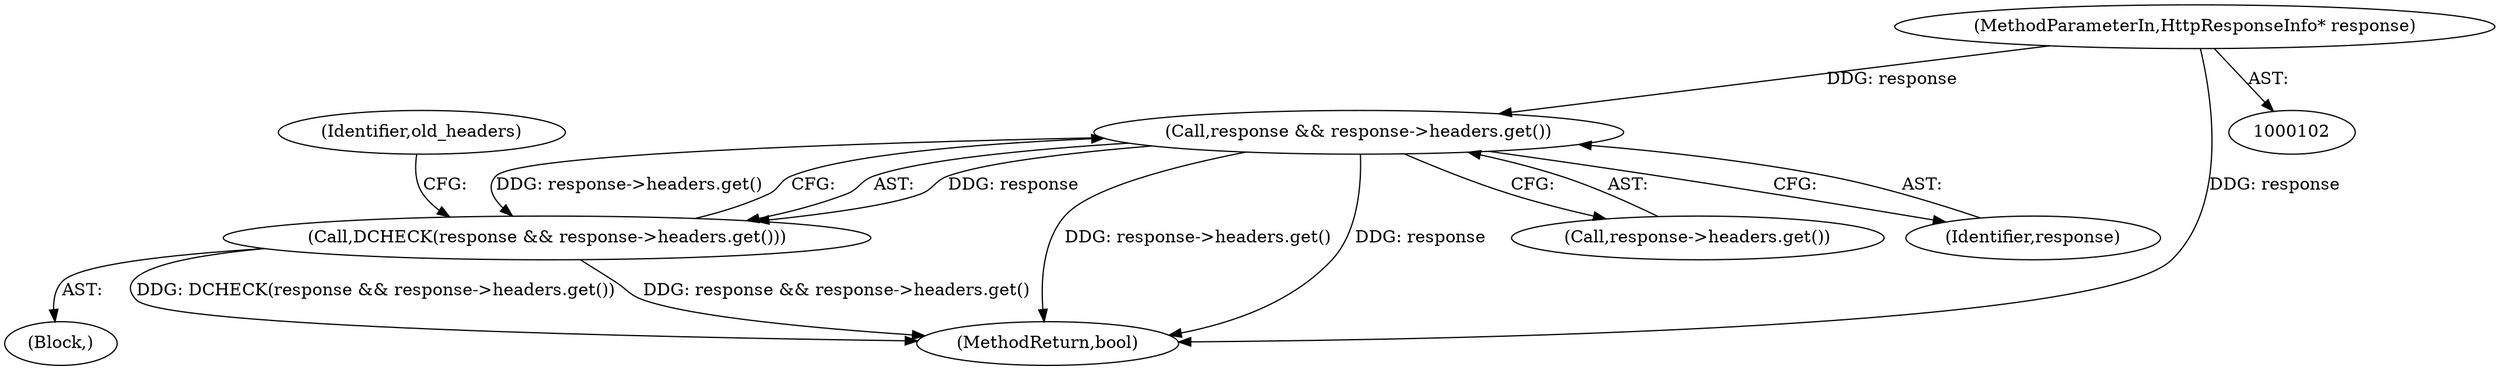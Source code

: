 digraph "0_Chrome_7933c117fd16b192e70609c331641e9112af5e42_0@pointer" {
"1000106" [label="(Call,response && response->headers.get())"];
"1000103" [label="(MethodParameterIn,HttpResponseInfo* response)"];
"1000105" [label="(Call,DCHECK(response && response->headers.get()))"];
"1000108" [label="(Call,response->headers.get())"];
"1000105" [label="(Call,DCHECK(response && response->headers.get()))"];
"1000104" [label="(Block,)"];
"1000103" [label="(MethodParameterIn,HttpResponseInfo* response)"];
"1000107" [label="(Identifier,response)"];
"1000106" [label="(Call,response && response->headers.get())"];
"1000111" [label="(Identifier,old_headers)"];
"1000141" [label="(MethodReturn,bool)"];
"1000106" -> "1000105"  [label="AST: "];
"1000106" -> "1000107"  [label="CFG: "];
"1000106" -> "1000108"  [label="CFG: "];
"1000107" -> "1000106"  [label="AST: "];
"1000108" -> "1000106"  [label="AST: "];
"1000105" -> "1000106"  [label="CFG: "];
"1000106" -> "1000141"  [label="DDG: response->headers.get()"];
"1000106" -> "1000141"  [label="DDG: response"];
"1000106" -> "1000105"  [label="DDG: response"];
"1000106" -> "1000105"  [label="DDG: response->headers.get()"];
"1000103" -> "1000106"  [label="DDG: response"];
"1000103" -> "1000102"  [label="AST: "];
"1000103" -> "1000141"  [label="DDG: response"];
"1000105" -> "1000104"  [label="AST: "];
"1000111" -> "1000105"  [label="CFG: "];
"1000105" -> "1000141"  [label="DDG: DCHECK(response && response->headers.get())"];
"1000105" -> "1000141"  [label="DDG: response && response->headers.get()"];
}
